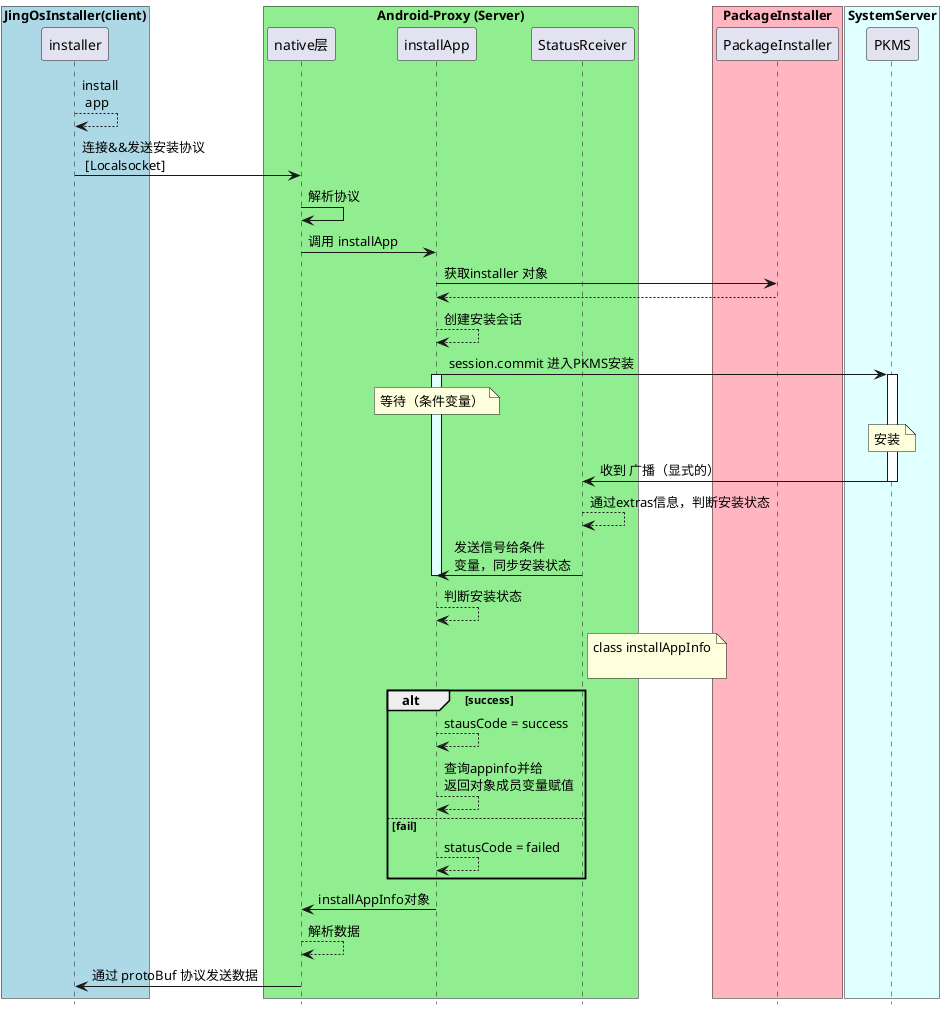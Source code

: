 @startuml installApp
hide footbox
box "JingOsInstaller(client)" #LightBlue
participant installer as A
end box
box "Android-Proxy (Server)" #LightGreen
participant native层 as B
participant installApp as C
participant StatusRceiver as D
end box
box "PackageInstaller" #LightPink
participant PackageInstaller as E
end box
box "SystemServer" #LightCyan
participant PKMS
end box
A --> A : install \n app
A -> B : 连接&&发送安装协议 \n [Localsocket]
B -> B : 解析协议
B -> C : 调用 installApp
C -> E : 获取installer 对象
return
C --> C : 创建安装会话
C -> PKMS ++: session.commit 进入PKMS安装
activate C #LightCyan
note over C : 等待（条件变量）
note over PKMS : 安装
PKMS -> D --: 收到 广播（显式的）
D --> D : 通过extras信息，判断安装状态
D -> C : 发送信号给条件\n变量，同步安装状态
deactivate C
C --> C : 判断安装状态
note right of D
class installAppInfo

end note
alt success
C --> C : stausCode = success
C --> C : 查询appinfo并给\n返回对象成员变量赋值
else fail
C --> C : statusCode = failed
end
C -> B : installAppInfo对象
B --> B : 解析数据
B -> A : 通过 protoBuf 协议发送数据
@enduml